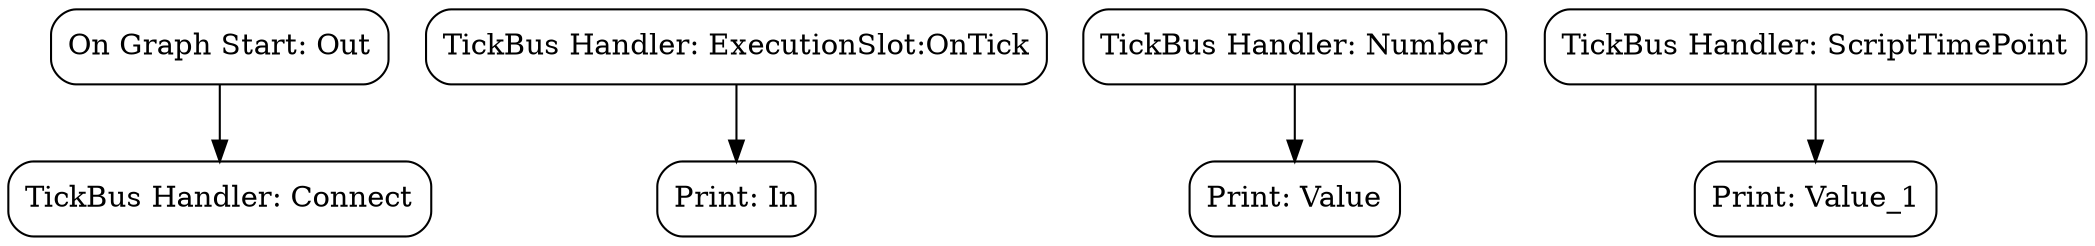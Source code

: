 
digraph G {
node[shape=Mrecord]


        "On Graph Start: Out" -> "TickBus Handler: Connect";

        "TickBus Handler: ExecutionSlot:OnTick" -> "Print: In";

        "TickBus Handler: Number" -> "Print: Value";

        "TickBus Handler: ScriptTimePoint" -> "Print: Value_1";

}